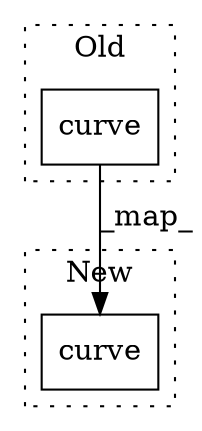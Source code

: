digraph G {
subgraph cluster0 {
1 [label="curve" a="32" s="6329,6379" l="6,1" shape="box"];
label = "Old";
style="dotted";
}
subgraph cluster1 {
2 [label="curve" a="32" s="6633,6677" l="6,1" shape="box"];
label = "New";
style="dotted";
}
1 -> 2 [label="_map_"];
}
